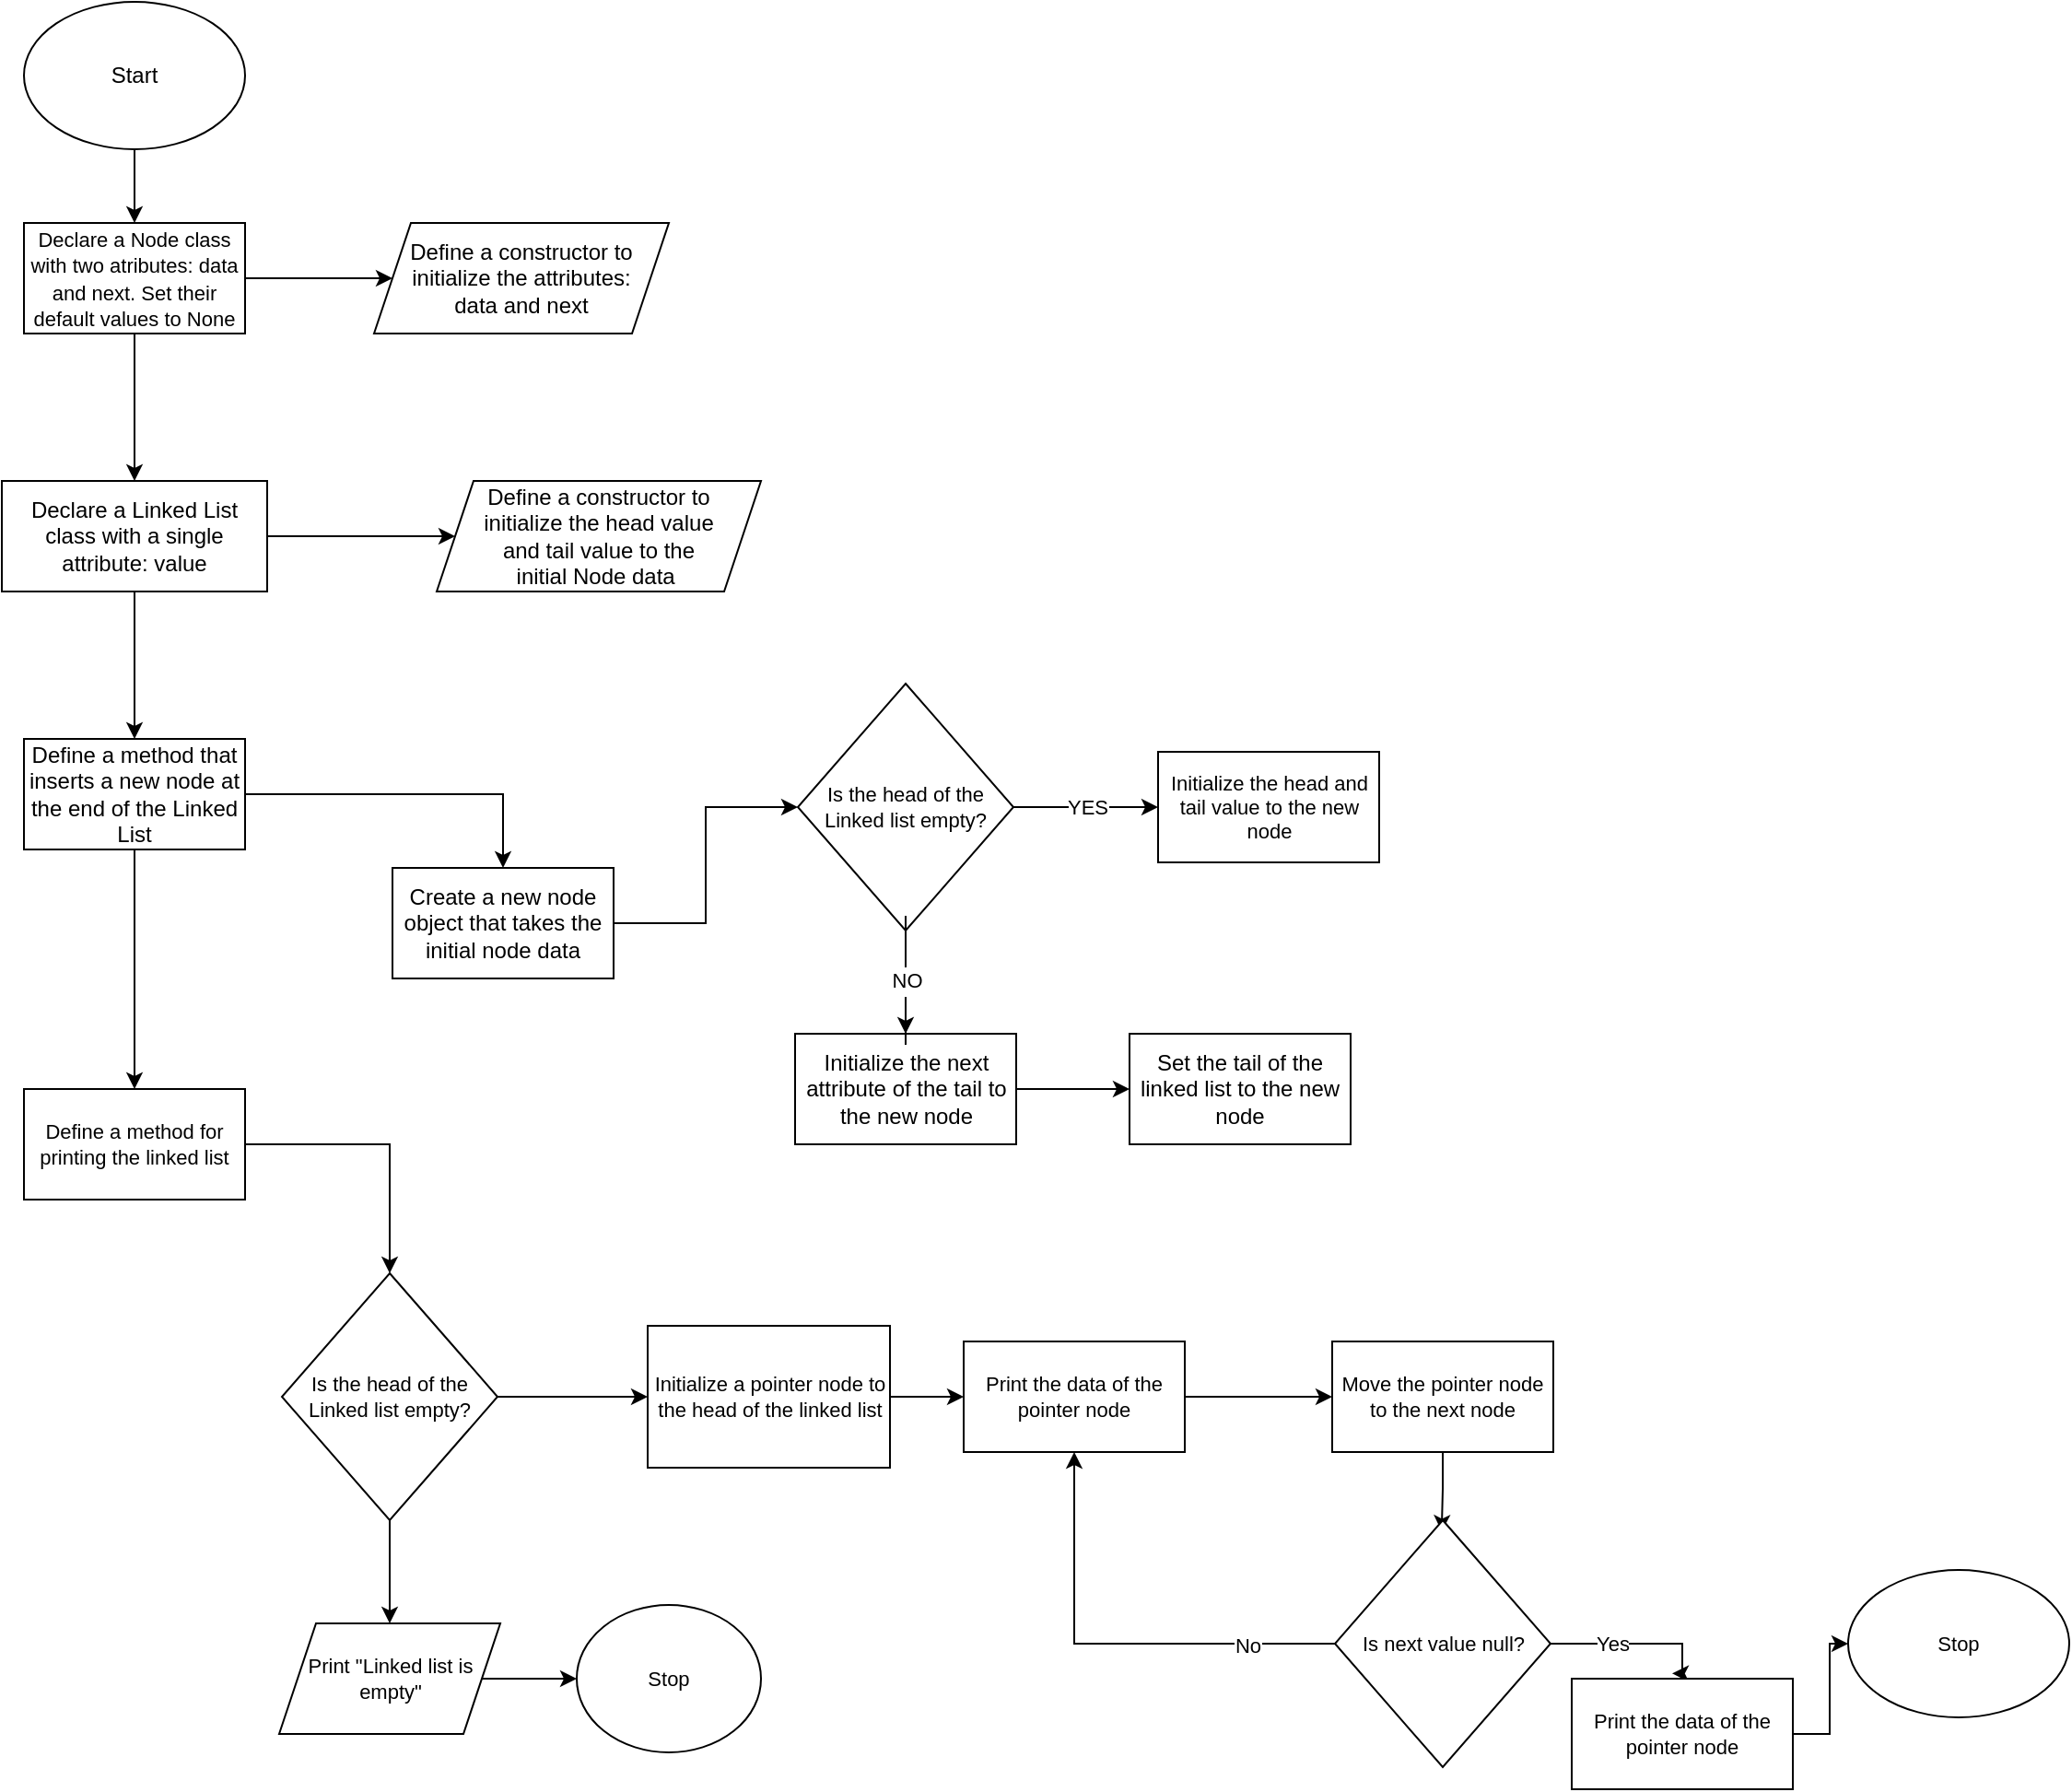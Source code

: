 <mxfile version="20.8.20" type="github">
  <diagram name="Page-1" id="AQ1jUqpuI6jIbz0TZkuh">
    <mxGraphModel dx="1211" dy="399" grid="1" gridSize="10" guides="1" tooltips="1" connect="1" arrows="1" fold="1" page="1" pageScale="1" pageWidth="850" pageHeight="1100" math="0" shadow="0">
      <root>
        <mxCell id="0" />
        <mxCell id="1" parent="0" />
        <mxCell id="jtClNlTdsSyNZT0PQHNB-3" value="" style="edgeStyle=orthogonalEdgeStyle;rounded=0;orthogonalLoop=1;jettySize=auto;html=1;" parent="1" source="jtClNlTdsSyNZT0PQHNB-1" target="jtClNlTdsSyNZT0PQHNB-2" edge="1">
          <mxGeometry relative="1" as="geometry" />
        </mxCell>
        <mxCell id="jtClNlTdsSyNZT0PQHNB-1" value="Start" style="ellipse;whiteSpace=wrap;html=1;" parent="1" vertex="1">
          <mxGeometry x="340" y="90" width="120" height="80" as="geometry" />
        </mxCell>
        <mxCell id="jtClNlTdsSyNZT0PQHNB-5" value="" style="edgeStyle=orthogonalEdgeStyle;rounded=0;orthogonalLoop=1;jettySize=auto;html=1;" parent="1" source="jtClNlTdsSyNZT0PQHNB-2" target="jtClNlTdsSyNZT0PQHNB-4" edge="1">
          <mxGeometry relative="1" as="geometry">
            <Array as="points">
              <mxPoint x="400" y="300" />
              <mxPoint x="400" y="300" />
            </Array>
          </mxGeometry>
        </mxCell>
        <mxCell id="8hUnHKPCjf4vgDDvsmy4-4" value="" style="edgeStyle=orthogonalEdgeStyle;rounded=0;orthogonalLoop=1;jettySize=auto;html=1;" parent="1" source="jtClNlTdsSyNZT0PQHNB-2" edge="1">
          <mxGeometry relative="1" as="geometry">
            <mxPoint x="540" y="240" as="targetPoint" />
          </mxGeometry>
        </mxCell>
        <mxCell id="jtClNlTdsSyNZT0PQHNB-2" value="&lt;font style=&quot;font-size: 11px;&quot;&gt;Declare a Node class with two atributes: data and next. Set their default values to None&lt;/font&gt;" style="whiteSpace=wrap;html=1;" parent="1" vertex="1">
          <mxGeometry x="340" y="210" width="120" height="60" as="geometry" />
        </mxCell>
        <mxCell id="8hUnHKPCjf4vgDDvsmy4-2" value="" style="edgeStyle=orthogonalEdgeStyle;rounded=0;orthogonalLoop=1;jettySize=auto;html=1;" parent="1" source="jtClNlTdsSyNZT0PQHNB-4" target="8hUnHKPCjf4vgDDvsmy4-1" edge="1">
          <mxGeometry relative="1" as="geometry" />
        </mxCell>
        <mxCell id="8hUnHKPCjf4vgDDvsmy4-10" value="" style="edgeStyle=orthogonalEdgeStyle;rounded=0;orthogonalLoop=1;jettySize=auto;html=1;fontSize=11;" parent="1" source="jtClNlTdsSyNZT0PQHNB-4" target="8hUnHKPCjf4vgDDvsmy4-9" edge="1">
          <mxGeometry relative="1" as="geometry" />
        </mxCell>
        <mxCell id="jtClNlTdsSyNZT0PQHNB-4" value="Declare a Linked List class with a single attribute: value" style="whiteSpace=wrap;html=1;" parent="1" vertex="1">
          <mxGeometry x="328" y="350" width="144" height="60" as="geometry" />
        </mxCell>
        <mxCell id="8hUnHKPCjf4vgDDvsmy4-12" value="" style="edgeStyle=orthogonalEdgeStyle;rounded=0;orthogonalLoop=1;jettySize=auto;html=1;fontSize=11;" parent="1" source="8hUnHKPCjf4vgDDvsmy4-1" target="8hUnHKPCjf4vgDDvsmy4-11" edge="1">
          <mxGeometry relative="1" as="geometry" />
        </mxCell>
        <mxCell id="8hUnHKPCjf4vgDDvsmy4-39" style="edgeStyle=orthogonalEdgeStyle;rounded=0;orthogonalLoop=1;jettySize=auto;html=1;fontSize=11;" parent="1" source="8hUnHKPCjf4vgDDvsmy4-1" target="8hUnHKPCjf4vgDDvsmy4-38" edge="1">
          <mxGeometry relative="1" as="geometry" />
        </mxCell>
        <mxCell id="8hUnHKPCjf4vgDDvsmy4-1" value="Define a method that inserts a new node at the end of the Linked List" style="whiteSpace=wrap;html=1;" parent="1" vertex="1">
          <mxGeometry x="340" y="490" width="120" height="60" as="geometry" />
        </mxCell>
        <mxCell id="8hUnHKPCjf4vgDDvsmy4-7" value="Define a constructor to initialize the attributes: &lt;br&gt;data and next" style="shape=parallelogram;perimeter=parallelogramPerimeter;whiteSpace=wrap;html=1;fixedSize=1;" parent="1" vertex="1">
          <mxGeometry x="530" y="210" width="160" height="60" as="geometry" />
        </mxCell>
        <mxCell id="8hUnHKPCjf4vgDDvsmy4-9" value="Define a constructor to &lt;br&gt;initialize the head value &lt;br&gt;and tail value to the &lt;br&gt;initial Node data&amp;nbsp;" style="shape=parallelogram;perimeter=parallelogramPerimeter;whiteSpace=wrap;html=1;fixedSize=1;" parent="1" vertex="1">
          <mxGeometry x="564" y="350" width="176" height="60" as="geometry" />
        </mxCell>
        <mxCell id="8hUnHKPCjf4vgDDvsmy4-29" style="edgeStyle=orthogonalEdgeStyle;rounded=0;orthogonalLoop=1;jettySize=auto;html=1;entryX=0;entryY=0.5;entryDx=0;entryDy=0;fontSize=11;" parent="1" source="8hUnHKPCjf4vgDDvsmy4-11" target="8hUnHKPCjf4vgDDvsmy4-28" edge="1">
          <mxGeometry relative="1" as="geometry" />
        </mxCell>
        <mxCell id="8hUnHKPCjf4vgDDvsmy4-11" value="Create a new node object that takes the initial node data" style="whiteSpace=wrap;html=1;" parent="1" vertex="1">
          <mxGeometry x="540" y="560" width="120" height="60" as="geometry" />
        </mxCell>
        <mxCell id="8hUnHKPCjf4vgDDvsmy4-20" value="" style="edgeStyle=orthogonalEdgeStyle;rounded=0;orthogonalLoop=1;jettySize=auto;html=1;fontSize=11;" parent="1" source="8hUnHKPCjf4vgDDvsmy4-14" target="8hUnHKPCjf4vgDDvsmy4-19" edge="1">
          <mxGeometry relative="1" as="geometry" />
        </mxCell>
        <mxCell id="8hUnHKPCjf4vgDDvsmy4-14" value="Initialize the next attribute of the tail to the new node" style="whiteSpace=wrap;html=1;" parent="1" vertex="1">
          <mxGeometry x="758.5" y="650" width="120" height="60" as="geometry" />
        </mxCell>
        <mxCell id="8hUnHKPCjf4vgDDvsmy4-19" value="Set the tail of the linked list to the new node" style="whiteSpace=wrap;html=1;" parent="1" vertex="1">
          <mxGeometry x="940" y="650" width="120" height="60" as="geometry" />
        </mxCell>
        <mxCell id="8hUnHKPCjf4vgDDvsmy4-32" style="edgeStyle=orthogonalEdgeStyle;rounded=0;orthogonalLoop=1;jettySize=auto;html=1;exitX=0.5;exitY=1;exitDx=0;exitDy=0;fontSize=11;startArrow=none;" parent="1" source="8hUnHKPCjf4vgDDvsmy4-33" target="8hUnHKPCjf4vgDDvsmy4-14" edge="1">
          <mxGeometry relative="1" as="geometry" />
        </mxCell>
        <mxCell id="8hUnHKPCjf4vgDDvsmy4-36" value="YES" style="edgeStyle=orthogonalEdgeStyle;rounded=0;orthogonalLoop=1;jettySize=auto;html=1;fontSize=11;" parent="1" source="8hUnHKPCjf4vgDDvsmy4-28" target="8hUnHKPCjf4vgDDvsmy4-35" edge="1">
          <mxGeometry relative="1" as="geometry" />
        </mxCell>
        <mxCell id="8hUnHKPCjf4vgDDvsmy4-28" value="Is the head of the Linked list empty?" style="rhombus;whiteSpace=wrap;html=1;fontSize=11;" parent="1" vertex="1">
          <mxGeometry x="760" y="460" width="117" height="134" as="geometry" />
        </mxCell>
        <mxCell id="8hUnHKPCjf4vgDDvsmy4-35" value="Initialize the head and tail value to the new node" style="whiteSpace=wrap;html=1;fontSize=11;" parent="1" vertex="1">
          <mxGeometry x="955.5" y="497" width="120" height="60" as="geometry" />
        </mxCell>
        <mxCell id="8hUnHKPCjf4vgDDvsmy4-37" value="" style="edgeStyle=orthogonalEdgeStyle;rounded=0;orthogonalLoop=1;jettySize=auto;html=1;exitX=0.5;exitY=1;exitDx=0;exitDy=0;fontSize=11;endArrow=none;" parent="1" source="8hUnHKPCjf4vgDDvsmy4-28" target="8hUnHKPCjf4vgDDvsmy4-33" edge="1">
          <mxGeometry relative="1" as="geometry">
            <mxPoint x="819" y="594" as="sourcePoint" />
            <mxPoint x="819" y="650" as="targetPoint" />
          </mxGeometry>
        </mxCell>
        <mxCell id="8hUnHKPCjf4vgDDvsmy4-33" value="NO" style="text;html=1;align=center;verticalAlign=middle;resizable=0;points=[];autosize=1;strokeColor=none;fillColor=none;fontSize=11;" parent="1" vertex="1">
          <mxGeometry x="798.5" y="606" width="40" height="30" as="geometry" />
        </mxCell>
        <mxCell id="8hUnHKPCjf4vgDDvsmy4-41" value="" style="edgeStyle=orthogonalEdgeStyle;rounded=0;orthogonalLoop=1;jettySize=auto;html=1;fontSize=11;entryX=0.5;entryY=0;entryDx=0;entryDy=0;" parent="1" source="8hUnHKPCjf4vgDDvsmy4-38" target="8hUnHKPCjf4vgDDvsmy4-42" edge="1">
          <mxGeometry relative="1" as="geometry">
            <mxPoint x="540" y="780" as="targetPoint" />
          </mxGeometry>
        </mxCell>
        <mxCell id="8hUnHKPCjf4vgDDvsmy4-38" value="Define a method for printing the linked list" style="whiteSpace=wrap;html=1;fontSize=11;" parent="1" vertex="1">
          <mxGeometry x="340" y="680" width="120" height="60" as="geometry" />
        </mxCell>
        <mxCell id="8hUnHKPCjf4vgDDvsmy4-46" value="" style="edgeStyle=orthogonalEdgeStyle;rounded=0;orthogonalLoop=1;jettySize=auto;html=1;fontSize=11;" parent="1" source="8hUnHKPCjf4vgDDvsmy4-42" target="8hUnHKPCjf4vgDDvsmy4-45" edge="1">
          <mxGeometry relative="1" as="geometry" />
        </mxCell>
        <mxCell id="8hUnHKPCjf4vgDDvsmy4-48" value="" style="edgeStyle=orthogonalEdgeStyle;rounded=0;orthogonalLoop=1;jettySize=auto;html=1;fontSize=11;" parent="1" source="8hUnHKPCjf4vgDDvsmy4-42" target="8hUnHKPCjf4vgDDvsmy4-47" edge="1">
          <mxGeometry relative="1" as="geometry" />
        </mxCell>
        <mxCell id="8hUnHKPCjf4vgDDvsmy4-42" value="Is the head of the Linked list empty?" style="rhombus;whiteSpace=wrap;html=1;fontSize=11;" parent="1" vertex="1">
          <mxGeometry x="480" y="780" width="117" height="134" as="geometry" />
        </mxCell>
        <mxCell id="8hUnHKPCjf4vgDDvsmy4-66" style="edgeStyle=orthogonalEdgeStyle;rounded=0;orthogonalLoop=1;jettySize=auto;html=1;exitX=1;exitY=0.5;exitDx=0;exitDy=0;entryX=0;entryY=0.5;entryDx=0;entryDy=0;fontSize=11;" parent="1" source="8hUnHKPCjf4vgDDvsmy4-45" target="8hUnHKPCjf4vgDDvsmy4-65" edge="1">
          <mxGeometry relative="1" as="geometry" />
        </mxCell>
        <mxCell id="8hUnHKPCjf4vgDDvsmy4-45" value="Print &quot;Linked list is empty&quot;" style="shape=parallelogram;perimeter=parallelogramPerimeter;whiteSpace=wrap;html=1;fixedSize=1;fontSize=11;" parent="1" vertex="1">
          <mxGeometry x="478.5" y="970" width="120" height="60" as="geometry" />
        </mxCell>
        <mxCell id="8hUnHKPCjf4vgDDvsmy4-52" value="" style="edgeStyle=orthogonalEdgeStyle;rounded=0;orthogonalLoop=1;jettySize=auto;html=1;fontSize=11;" parent="1" source="8hUnHKPCjf4vgDDvsmy4-47" target="8hUnHKPCjf4vgDDvsmy4-51" edge="1">
          <mxGeometry relative="1" as="geometry" />
        </mxCell>
        <mxCell id="8hUnHKPCjf4vgDDvsmy4-47" value="Initialize a pointer node to the head of the linked list" style="whiteSpace=wrap;html=1;fontSize=11;" parent="1" vertex="1">
          <mxGeometry x="678.5" y="808.5" width="131.5" height="77" as="geometry" />
        </mxCell>
        <mxCell id="8hUnHKPCjf4vgDDvsmy4-54" value="" style="edgeStyle=orthogonalEdgeStyle;rounded=0;orthogonalLoop=1;jettySize=auto;html=1;fontSize=11;" parent="1" source="8hUnHKPCjf4vgDDvsmy4-51" target="8hUnHKPCjf4vgDDvsmy4-53" edge="1">
          <mxGeometry relative="1" as="geometry" />
        </mxCell>
        <mxCell id="8hUnHKPCjf4vgDDvsmy4-51" value="Print the data of the pointer node" style="whiteSpace=wrap;html=1;fontSize=11;" parent="1" vertex="1">
          <mxGeometry x="850" y="817" width="120" height="60" as="geometry" />
        </mxCell>
        <mxCell id="8hUnHKPCjf4vgDDvsmy4-57" style="edgeStyle=orthogonalEdgeStyle;rounded=0;orthogonalLoop=1;jettySize=auto;html=1;exitX=0.5;exitY=1;exitDx=0;exitDy=0;entryX=0.495;entryY=0.046;entryDx=0;entryDy=0;entryPerimeter=0;fontSize=11;" parent="1" source="8hUnHKPCjf4vgDDvsmy4-53" target="8hUnHKPCjf4vgDDvsmy4-56" edge="1">
          <mxGeometry relative="1" as="geometry" />
        </mxCell>
        <mxCell id="8hUnHKPCjf4vgDDvsmy4-53" value="Move the pointer node to the next node" style="whiteSpace=wrap;html=1;fontSize=11;" parent="1" vertex="1">
          <mxGeometry x="1050" y="817" width="120" height="60" as="geometry" />
        </mxCell>
        <mxCell id="8hUnHKPCjf4vgDDvsmy4-60" style="edgeStyle=orthogonalEdgeStyle;rounded=0;orthogonalLoop=1;jettySize=auto;html=1;exitX=1;exitY=0.5;exitDx=0;exitDy=0;fontSize=11;entryX=0.454;entryY=-0.047;entryDx=0;entryDy=0;entryPerimeter=0;" parent="1" source="8hUnHKPCjf4vgDDvsmy4-56" target="I8sH27Teu61nFGA-cM0N-1" edge="1">
          <mxGeometry relative="1" as="geometry">
            <Array as="points">
              <mxPoint x="1240" y="981" />
              <mxPoint x="1240" y="997" />
            </Array>
          </mxGeometry>
        </mxCell>
        <mxCell id="8hUnHKPCjf4vgDDvsmy4-61" value="Yes" style="edgeLabel;html=1;align=center;verticalAlign=middle;resizable=0;points=[];fontSize=11;" parent="8hUnHKPCjf4vgDDvsmy4-60" vertex="1" connectable="0">
          <mxGeometry x="-0.277" y="1" relative="1" as="geometry">
            <mxPoint y="1" as="offset" />
          </mxGeometry>
        </mxCell>
        <mxCell id="8hUnHKPCjf4vgDDvsmy4-63" style="edgeStyle=orthogonalEdgeStyle;rounded=0;orthogonalLoop=1;jettySize=auto;html=1;exitX=0;exitY=0.5;exitDx=0;exitDy=0;entryX=0.5;entryY=1;entryDx=0;entryDy=0;fontSize=11;" parent="1" source="8hUnHKPCjf4vgDDvsmy4-56" target="8hUnHKPCjf4vgDDvsmy4-51" edge="1">
          <mxGeometry relative="1" as="geometry" />
        </mxCell>
        <mxCell id="8hUnHKPCjf4vgDDvsmy4-64" value="No" style="edgeLabel;html=1;align=center;verticalAlign=middle;resizable=0;points=[];fontSize=11;" parent="8hUnHKPCjf4vgDDvsmy4-63" vertex="1" connectable="0">
          <mxGeometry x="-0.611" y="1" relative="1" as="geometry">
            <mxPoint as="offset" />
          </mxGeometry>
        </mxCell>
        <mxCell id="8hUnHKPCjf4vgDDvsmy4-56" value="Is next value null?" style="rhombus;whiteSpace=wrap;html=1;fontSize=11;" parent="1" vertex="1">
          <mxGeometry x="1051.5" y="914" width="117" height="134" as="geometry" />
        </mxCell>
        <mxCell id="8hUnHKPCjf4vgDDvsmy4-59" value="Stop" style="ellipse;whiteSpace=wrap;html=1;fontSize=11;" parent="1" vertex="1">
          <mxGeometry x="1330" y="941" width="120" height="80" as="geometry" />
        </mxCell>
        <mxCell id="8hUnHKPCjf4vgDDvsmy4-65" value="Stop" style="ellipse;whiteSpace=wrap;html=1;fontSize=11;" parent="1" vertex="1">
          <mxGeometry x="640" y="960" width="100" height="80" as="geometry" />
        </mxCell>
        <mxCell id="I8sH27Teu61nFGA-cM0N-2" style="edgeStyle=orthogonalEdgeStyle;rounded=0;orthogonalLoop=1;jettySize=auto;html=1;entryX=0;entryY=0.5;entryDx=0;entryDy=0;fontSize=11;" edge="1" parent="1" source="I8sH27Teu61nFGA-cM0N-1" target="8hUnHKPCjf4vgDDvsmy4-59">
          <mxGeometry relative="1" as="geometry" />
        </mxCell>
        <mxCell id="I8sH27Teu61nFGA-cM0N-1" value="Print the data of the pointer node" style="whiteSpace=wrap;html=1;fontSize=11;" vertex="1" parent="1">
          <mxGeometry x="1180" y="1000" width="120" height="60" as="geometry" />
        </mxCell>
      </root>
    </mxGraphModel>
  </diagram>
</mxfile>
